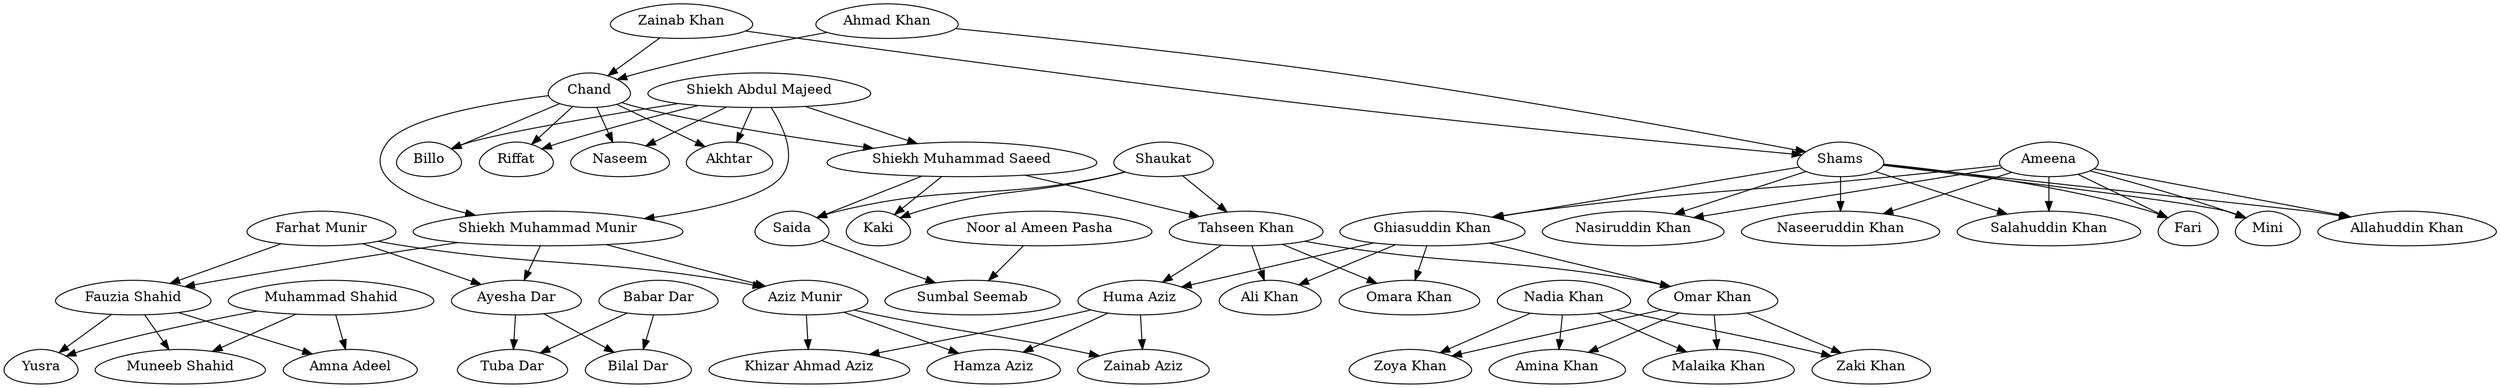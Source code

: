 digraph "Family-Tree" {
	node [shape=plaintext]
	node [shape=egg]
	Shaukat
	Shaukat -> "Tahseen Khan"
	Shaukat -> Kaki
	Shaukat -> Saida
	node [shape=egg]
	"Shiekh Abdul Majeed"
	"Shiekh Abdul Majeed" -> "Shiekh Muhammad Saeed"
	"Shiekh Abdul Majeed" -> "Shiekh Muhammad Munir"
	"Shiekh Abdul Majeed" -> Naseem
	"Shiekh Abdul Majeed" -> Billo
	"Shiekh Abdul Majeed" -> Akhtar
	"Shiekh Abdul Majeed" -> Riffat
	node [shape=egg]
	"Zainab Khan"
	"Zainab Khan" -> Shams
	"Zainab Khan" -> Chand
	node [shape=egg]
	"Hamza Aziz"
	node [shape=egg]
	"Aziz Munir"
	"Aziz Munir" -> "Hamza Aziz"
	"Aziz Munir" -> "Zainab Aziz"
	"Aziz Munir" -> "Khizar Ahmad Aziz"
	node [shape=egg]
	"Huma Aziz"
	"Huma Aziz" -> "Hamza Aziz"
	"Huma Aziz" -> "Zainab Aziz"
	"Huma Aziz" -> "Khizar Ahmad Aziz"
	node [shape=egg]
	"Zainab Aziz"
	node [shape=egg]
	"Khizar Ahmad Aziz"
	node [shape=egg]
	"Ghiasuddin Khan"
	"Ghiasuddin Khan" -> "Huma Aziz"
	"Ghiasuddin Khan" -> "Omar Khan"
	"Ghiasuddin Khan" -> "Ali Khan"
	"Ghiasuddin Khan" -> "Omara Khan"
	node [shape=egg]
	"Shiekh Muhammad Munir"
	"Shiekh Muhammad Munir" -> "Aziz Munir"
	"Shiekh Muhammad Munir" -> "Fauzia Shahid"
	"Shiekh Muhammad Munir" -> "Ayesha Dar"
	node [shape=egg]
	"Tahseen Khan"
	"Tahseen Khan" -> "Huma Aziz"
	"Tahseen Khan" -> "Omar Khan"
	"Tahseen Khan" -> "Ali Khan"
	"Tahseen Khan" -> "Omara Khan"
	node [shape=egg]
	"Omar Khan"
	"Omar Khan" -> "Zoya Khan"
	"Omar Khan" -> "Amina Khan"
	"Omar Khan" -> "Malaika Khan"
	"Omar Khan" -> "Zaki Khan"
	node [shape=egg]
	"Nadia Khan"
	"Nadia Khan" -> "Zoya Khan"
	"Nadia Khan" -> "Amina Khan"
	"Nadia Khan" -> "Malaika Khan"
	"Nadia Khan" -> "Zaki Khan"
	node [shape=egg]
	"Zoya Khan"
	node [shape=egg]
	"Amina Khan"
	node [shape=egg]
	"Malaika Khan"
	node [shape=egg]
	"Zaki Khan"
	node [shape=egg]
	"Ali Khan"
	node [shape=egg]
	"Omara Khan"
	node [shape=egg]
	"Shiekh Muhammad Saeed"
	"Shiekh Muhammad Saeed" -> "Tahseen Khan"
	"Shiekh Muhammad Saeed" -> Kaki
	"Shiekh Muhammad Saeed" -> Saida
	node [shape=egg]
	Chand
	Chand -> "Shiekh Muhammad Munir"
	Chand -> "Shiekh Muhammad Saeed"
	Chand -> Naseem
	Chand -> Billo
	Chand -> Akhtar
	Chand -> Riffat
	node [shape=egg]
	Shams
	Shams -> "Ghiasuddin Khan"
	Shams -> "Allahuddin Khan"
	Shams -> "Nasiruddin Khan"
	Shams -> "Naseeruddin Khan"
	Shams -> "Salahuddin Khan"
	Shams -> Fari
	Shams -> Mini
	node [shape=egg]
	"Ahmad Khan"
	"Ahmad Khan" -> Shams
	"Ahmad Khan" -> Chand
	node [shape=egg]
	"Farhat Munir"
	"Farhat Munir" -> "Aziz Munir"
	"Farhat Munir" -> "Fauzia Shahid"
	"Farhat Munir" -> "Ayesha Dar"
	node [shape=egg]
	"Fauzia Shahid"
	"Fauzia Shahid" -> "Muneeb Shahid"
	"Fauzia Shahid" -> "Amna Adeel"
	"Fauzia Shahid" -> Yusra
	node [shape=egg]
	"Ayesha Dar"
	"Ayesha Dar" -> "Bilal Dar"
	"Ayesha Dar" -> "Tuba Dar"
	node [shape=egg]
	"Babar Dar"
	"Babar Dar" -> "Bilal Dar"
	"Babar Dar" -> "Tuba Dar"
	node [shape=egg]
	"Bilal Dar"
	node [shape=egg]
	"Muhammad Shahid"
	"Muhammad Shahid" -> "Muneeb Shahid"
	"Muhammad Shahid" -> "Amna Adeel"
	"Muhammad Shahid" -> Yusra
	node [shape=egg]
	"Muneeb Shahid"
	node [shape=egg]
	Ameena
	Ameena -> "Ghiasuddin Khan"
	Ameena -> "Allahuddin Khan"
	Ameena -> "Nasiruddin Khan"
	Ameena -> "Naseeruddin Khan"
	Ameena -> "Salahuddin Khan"
	Ameena -> Fari
	Ameena -> Mini
	node [shape=egg]
	"Tuba Dar"
	node [shape=egg]
	"Amna Adeel"
	node [shape=egg]
	"Allahuddin Khan"
	node [shape=egg]
	"Nasiruddin Khan"
	node [shape=egg]
	"Naseeruddin Khan"
	node [shape=egg]
	"Salahuddin Khan"
	node [shape=egg]
	Fari
	node [shape=egg]
	Mini
	node [shape=egg]
	Naseem
	node [shape=egg]
	Billo
	node [shape=egg]
	Akhtar
	node [shape=egg]
	Riffat
	node [shape=egg]
	Kaki
	node [shape=egg]
	Saida
	Saida -> "Sumbal Seemab"
	node [shape=egg]
	"Noor al Ameen Pasha"
	"Noor al Ameen Pasha" -> "Sumbal Seemab"
	node [shape=egg]
	"Sumbal Seemab"
	node [shape=egg]
	Yusra
}
